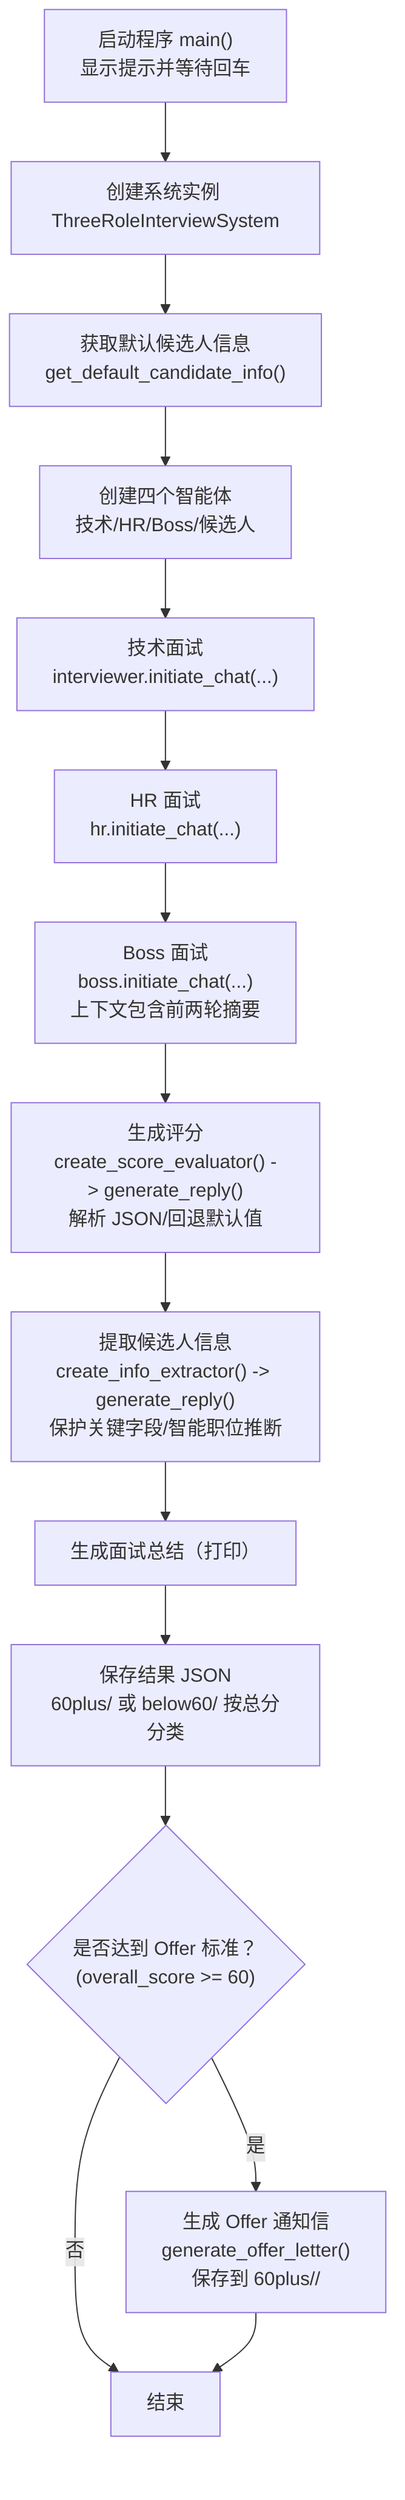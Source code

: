 graph TD
  A["启动程序 main()<br/>显示提示并等待回车"] --> B["创建系统实例 ThreeRoleInterviewSystem"]
  B --> C["获取默认候选人信息<br/>get_default_candidate_info()"]
  C --> D["创建四个智能体<br/>技术/HR/Boss/候选人"]
  D --> E["技术面试<br/>interviewer.initiate_chat(...)"]
  E --> F["HR 面试<br/>hr.initiate_chat(...)"]
  F --> G["Boss 面试<br/>boss.initiate_chat(...)<br/>上下文包含前两轮摘要"]
  G --> H["生成评分<br/>create_score_evaluator() -> generate_reply()<br/>解析 JSON/回退默认值"]
  H --> I["提取候选人信息<br/>create_info_extractor() -> generate_reply()<br/>保护关键字段/智能职位推断"]
  I --> J["生成面试总结（打印）"]
  J --> K["保存结果 JSON<br/>60plus/ 或 below60/ 按总分分类"]
  K --> L{"是否达到 Offer 标准？<br/>(overall_score >= 60)"}
  L -->|是| M["生成 Offer 通知信<br/>generate_offer_letter()<br/>保存到 60plus/<name>/"]
  L -->|否| N["结束"]
  M --> N